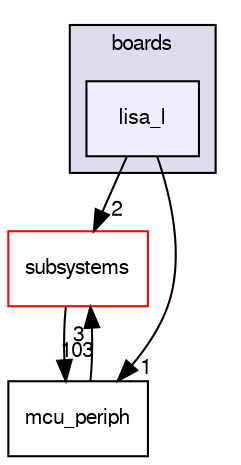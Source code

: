 digraph "sw/airborne/boards/lisa_l" {
  compound=true
  node [ fontsize="10", fontname="FreeSans"];
  edge [ labelfontsize="10", labelfontname="FreeSans"];
  subgraph clusterdir_e030268cd18297cf6282390f76bfcf7f {
    graph [ bgcolor="#ddddee", pencolor="black", label="boards" fontname="FreeSans", fontsize="10", URL="dir_e030268cd18297cf6282390f76bfcf7f.html"]
  dir_58f803b20293fcf9accb3156b13a6ed5 [shape=box, label="lisa_l", style="filled", fillcolor="#eeeeff", pencolor="black", URL="dir_58f803b20293fcf9accb3156b13a6ed5.html"];
  }
  dir_12d6ec7aac5a4a9b8cee17e35022d7c7 [shape=box label="subsystems" fillcolor="white" style="filled" color="red" URL="dir_12d6ec7aac5a4a9b8cee17e35022d7c7.html"];
  dir_1ca43f6a116d741d80fb1d0555a2b198 [shape=box label="mcu_periph" URL="dir_1ca43f6a116d741d80fb1d0555a2b198.html"];
  dir_12d6ec7aac5a4a9b8cee17e35022d7c7->dir_1ca43f6a116d741d80fb1d0555a2b198 [headlabel="103", labeldistance=1.5 headhref="dir_000051_000120.html"];
  dir_1ca43f6a116d741d80fb1d0555a2b198->dir_12d6ec7aac5a4a9b8cee17e35022d7c7 [headlabel="3", labeldistance=1.5 headhref="dir_000120_000051.html"];
  dir_58f803b20293fcf9accb3156b13a6ed5->dir_12d6ec7aac5a4a9b8cee17e35022d7c7 [headlabel="2", labeldistance=1.5 headhref="dir_000060_000051.html"];
  dir_58f803b20293fcf9accb3156b13a6ed5->dir_1ca43f6a116d741d80fb1d0555a2b198 [headlabel="1", labeldistance=1.5 headhref="dir_000060_000120.html"];
}
